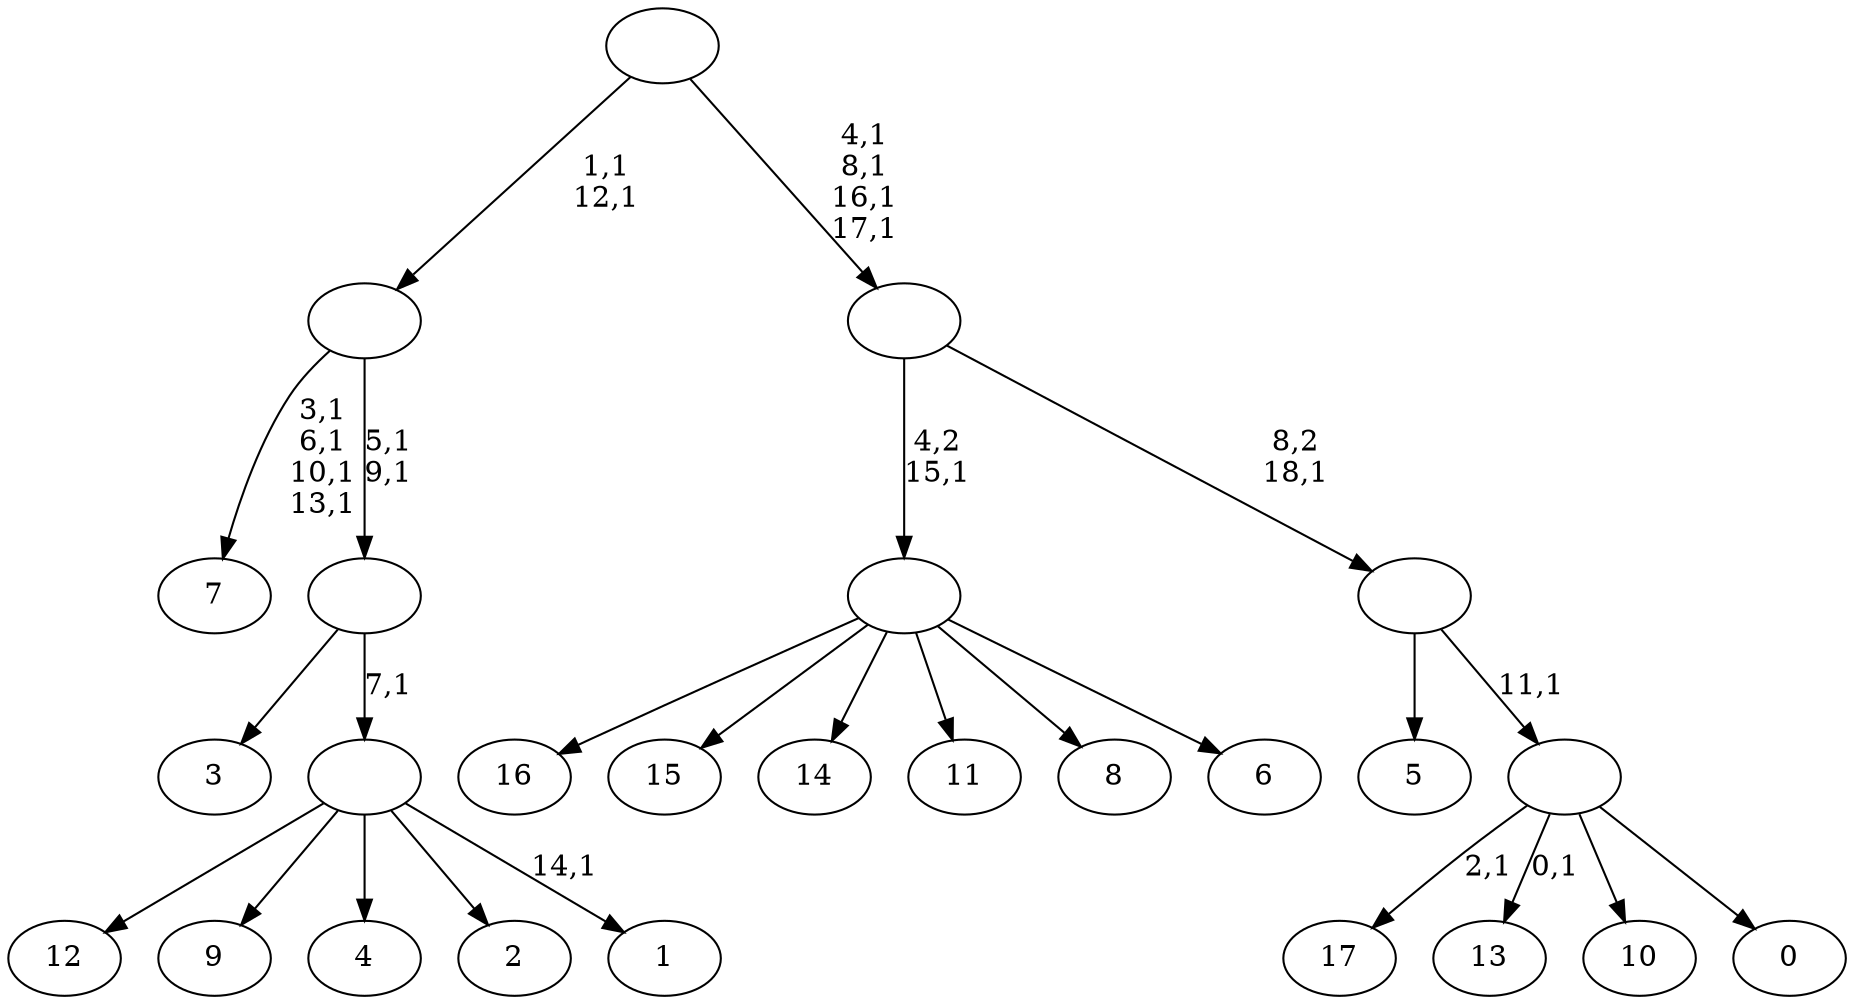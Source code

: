 digraph T {
	37 [label="17"]
	35 [label="16"]
	34 [label="15"]
	33 [label="14"]
	32 [label="13"]
	30 [label="12"]
	29 [label="11"]
	28 [label="10"]
	27 [label="9"]
	26 [label="8"]
	25 [label="7"]
	20 [label="6"]
	19 [label=""]
	18 [label="5"]
	17 [label="4"]
	16 [label="3"]
	15 [label="2"]
	14 [label="1"]
	12 [label=""]
	11 [label=""]
	9 [label=""]
	7 [label="0"]
	6 [label=""]
	5 [label=""]
	4 [label=""]
	0 [label=""]
	19 -> 35 [label=""]
	19 -> 34 [label=""]
	19 -> 33 [label=""]
	19 -> 29 [label=""]
	19 -> 26 [label=""]
	19 -> 20 [label=""]
	12 -> 14 [label="14,1"]
	12 -> 30 [label=""]
	12 -> 27 [label=""]
	12 -> 17 [label=""]
	12 -> 15 [label=""]
	11 -> 16 [label=""]
	11 -> 12 [label="7,1"]
	9 -> 11 [label="5,1\n9,1"]
	9 -> 25 [label="3,1\n6,1\n10,1\n13,1"]
	6 -> 32 [label="0,1"]
	6 -> 37 [label="2,1"]
	6 -> 28 [label=""]
	6 -> 7 [label=""]
	5 -> 18 [label=""]
	5 -> 6 [label="11,1"]
	4 -> 19 [label="4,2\n15,1"]
	4 -> 5 [label="8,2\n18,1"]
	0 -> 4 [label="4,1\n8,1\n16,1\n17,1"]
	0 -> 9 [label="1,1\n12,1"]
}

